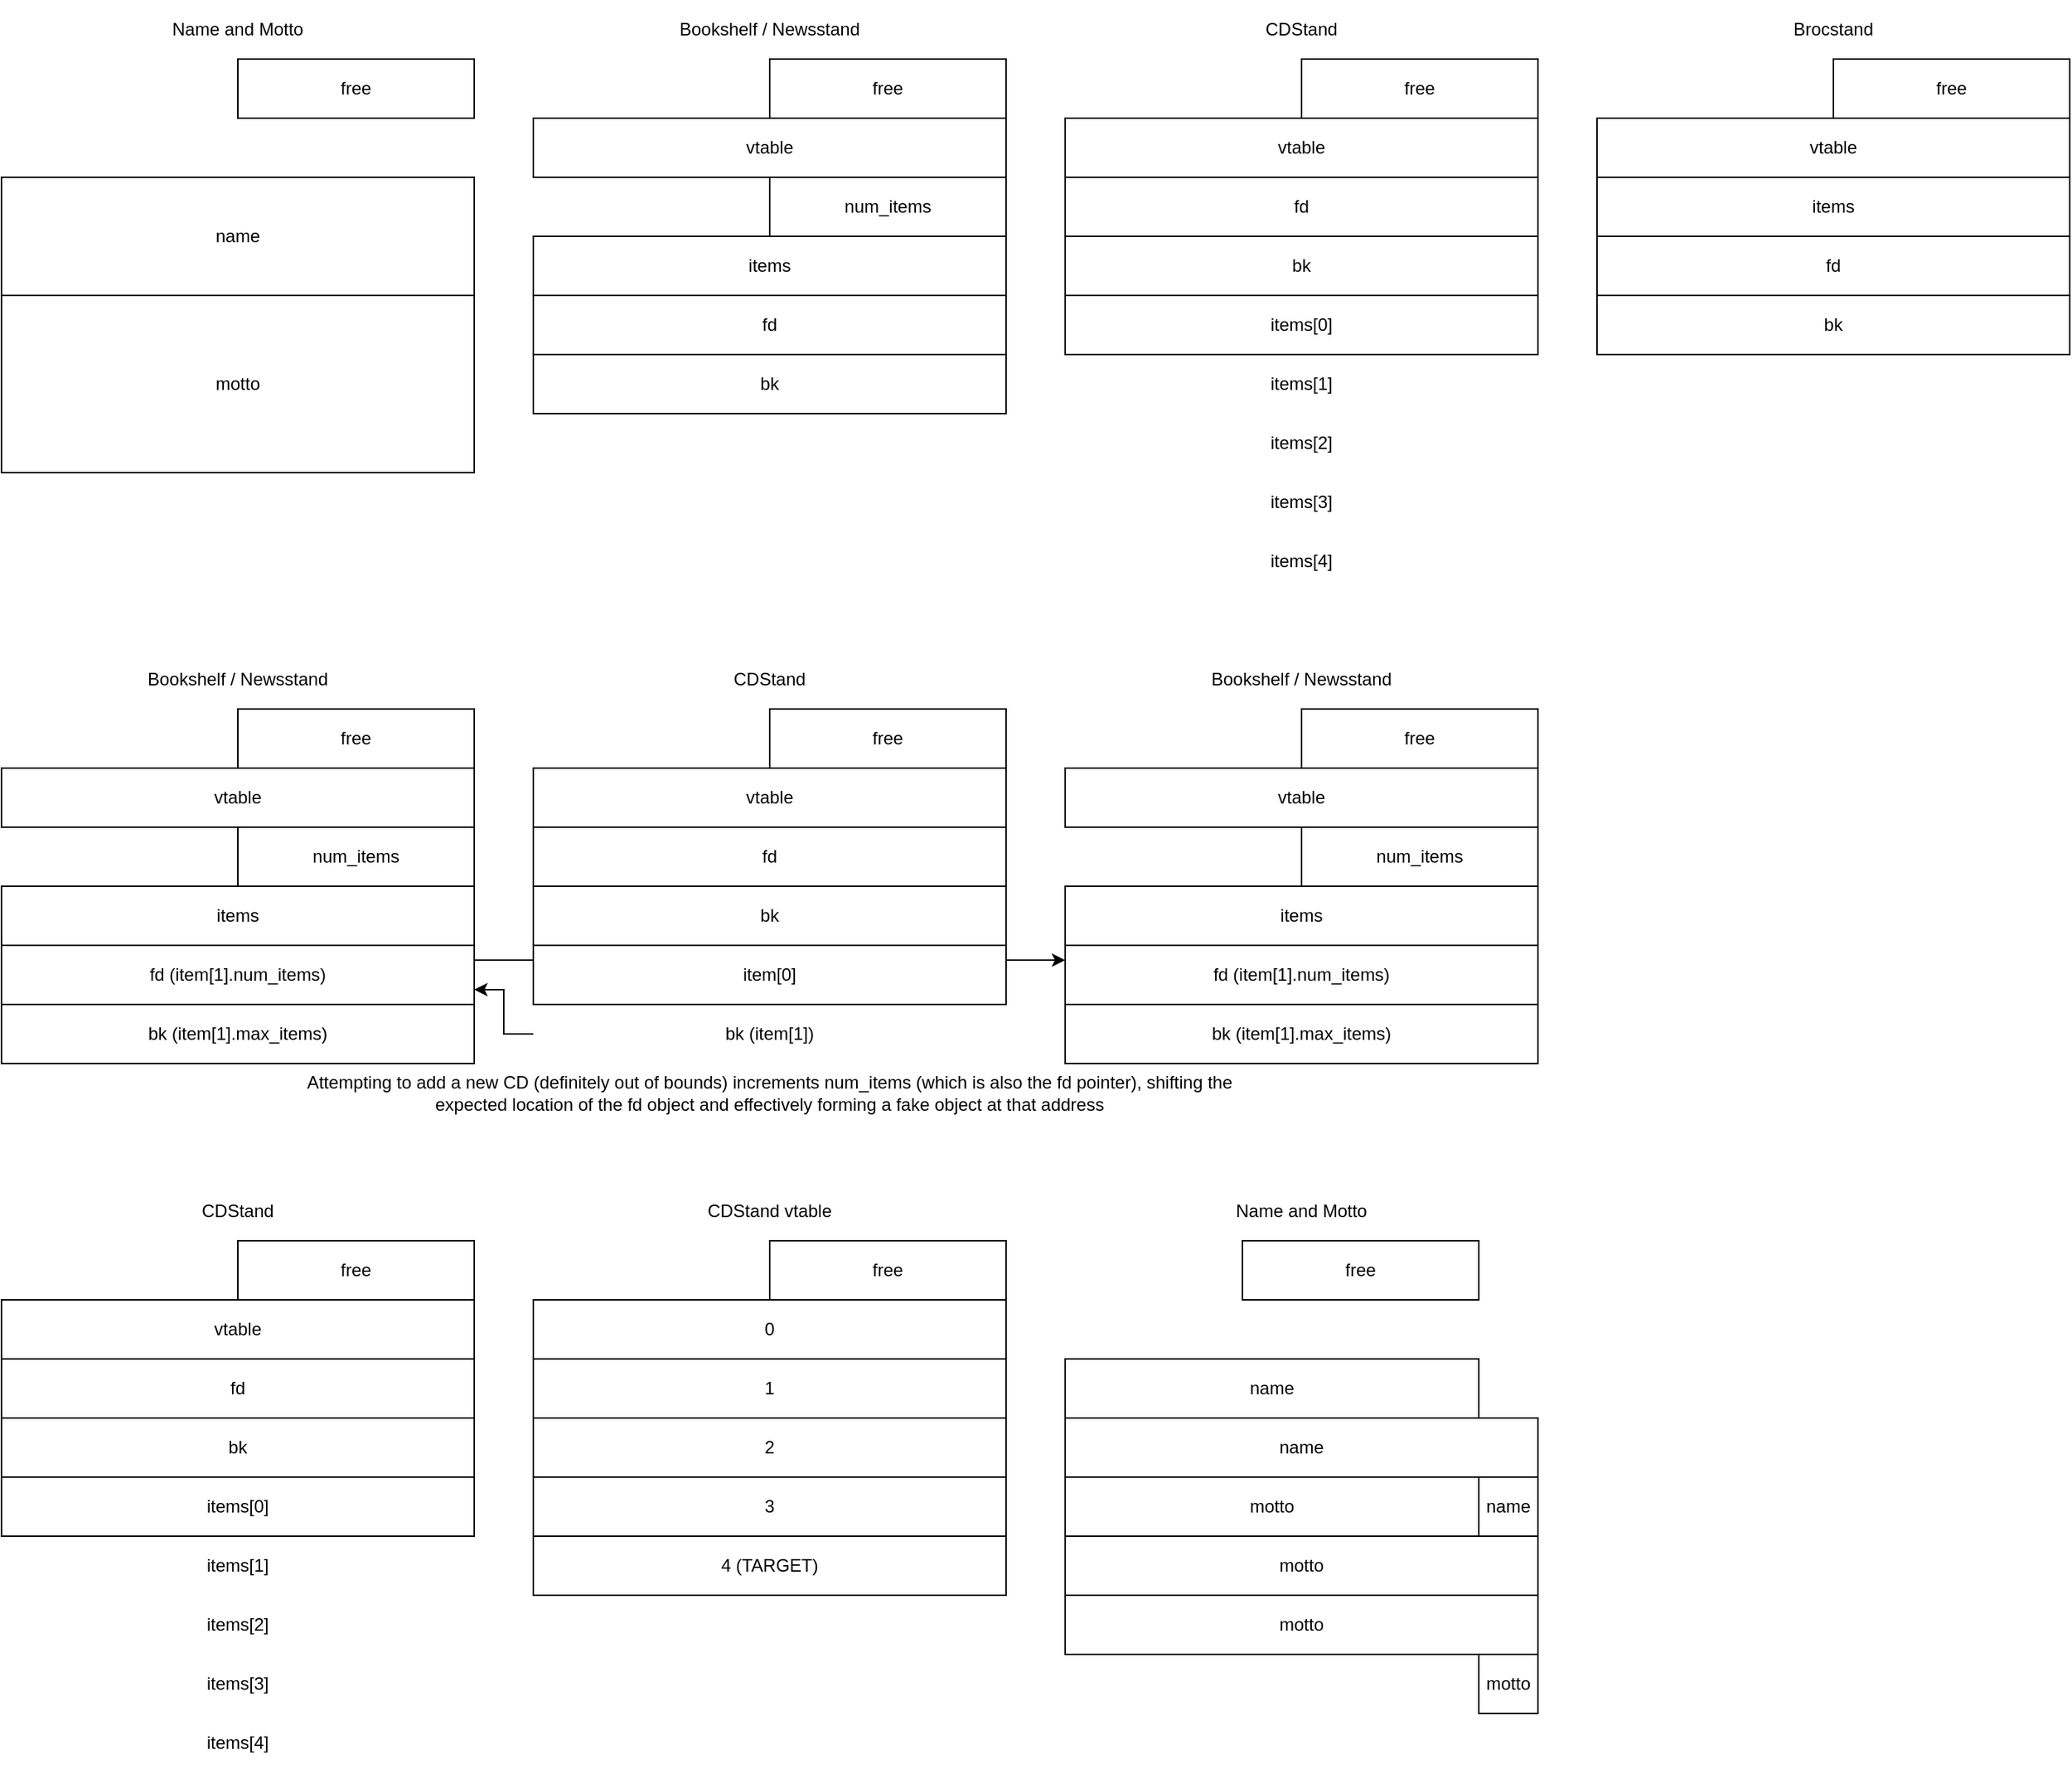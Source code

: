 <mxfile version="21.6.8" type="device">
  <diagram name="Page-1" id="l4pIPHC_lrgJgOoQVd0E">
    <mxGraphModel dx="2607" dy="1607" grid="1" gridSize="10" guides="1" tooltips="1" connect="1" arrows="1" fold="1" page="1" pageScale="1" pageWidth="850" pageHeight="1100" math="0" shadow="0">
      <root>
        <mxCell id="0" />
        <mxCell id="1" parent="0" />
        <mxCell id="D36cLCX15FWo5JuToIrh-49" value="" style="group" vertex="1" connectable="0" parent="1">
          <mxGeometry width="320" height="320" as="geometry" />
        </mxCell>
        <mxCell id="D36cLCX15FWo5JuToIrh-33" value="free" style="rounded=0;whiteSpace=wrap;html=1;" vertex="1" parent="D36cLCX15FWo5JuToIrh-49">
          <mxGeometry x="160" y="40" width="160" height="40" as="geometry" />
        </mxCell>
        <mxCell id="D36cLCX15FWo5JuToIrh-34" value="Name and Motto" style="text;html=1;strokeColor=none;fillColor=none;align=center;verticalAlign=middle;whiteSpace=wrap;rounded=0;" vertex="1" parent="D36cLCX15FWo5JuToIrh-49">
          <mxGeometry width="320" height="40" as="geometry" />
        </mxCell>
        <mxCell id="D36cLCX15FWo5JuToIrh-37" value="name" style="rounded=0;whiteSpace=wrap;html=1;" vertex="1" parent="D36cLCX15FWo5JuToIrh-49">
          <mxGeometry y="120" width="320" height="80" as="geometry" />
        </mxCell>
        <mxCell id="D36cLCX15FWo5JuToIrh-38" value="motto" style="rounded=0;whiteSpace=wrap;html=1;" vertex="1" parent="D36cLCX15FWo5JuToIrh-49">
          <mxGeometry y="200" width="320" height="120" as="geometry" />
        </mxCell>
        <mxCell id="D36cLCX15FWo5JuToIrh-50" value="" style="group" vertex="1" connectable="0" parent="1">
          <mxGeometry x="360" width="320" height="280" as="geometry" />
        </mxCell>
        <mxCell id="D36cLCX15FWo5JuToIrh-26" value="free" style="rounded=0;whiteSpace=wrap;html=1;" vertex="1" parent="D36cLCX15FWo5JuToIrh-50">
          <mxGeometry x="160" y="40" width="160" height="40" as="geometry" />
        </mxCell>
        <mxCell id="D36cLCX15FWo5JuToIrh-27" value="Bookshelf / Newsstand" style="text;html=1;strokeColor=none;fillColor=none;align=center;verticalAlign=middle;whiteSpace=wrap;rounded=0;" vertex="1" parent="D36cLCX15FWo5JuToIrh-50">
          <mxGeometry width="320" height="40" as="geometry" />
        </mxCell>
        <mxCell id="D36cLCX15FWo5JuToIrh-28" value="vtable" style="rounded=0;whiteSpace=wrap;html=1;" vertex="1" parent="D36cLCX15FWo5JuToIrh-50">
          <mxGeometry y="80" width="320" height="40" as="geometry" />
        </mxCell>
        <mxCell id="D36cLCX15FWo5JuToIrh-29" value="items" style="rounded=0;whiteSpace=wrap;html=1;" vertex="1" parent="D36cLCX15FWo5JuToIrh-50">
          <mxGeometry y="160" width="320" height="40" as="geometry" />
        </mxCell>
        <mxCell id="D36cLCX15FWo5JuToIrh-30" value="fd" style="rounded=0;whiteSpace=wrap;html=1;" vertex="1" parent="D36cLCX15FWo5JuToIrh-50">
          <mxGeometry y="200" width="320" height="40" as="geometry" />
        </mxCell>
        <mxCell id="D36cLCX15FWo5JuToIrh-31" value="bk" style="rounded=0;whiteSpace=wrap;html=1;" vertex="1" parent="D36cLCX15FWo5JuToIrh-50">
          <mxGeometry y="240" width="320" height="40" as="geometry" />
        </mxCell>
        <mxCell id="D36cLCX15FWo5JuToIrh-32" value="num_items" style="rounded=0;whiteSpace=wrap;html=1;" vertex="1" parent="D36cLCX15FWo5JuToIrh-50">
          <mxGeometry x="160" y="120" width="160" height="40" as="geometry" />
        </mxCell>
        <mxCell id="D36cLCX15FWo5JuToIrh-51" value="" style="group" vertex="1" connectable="0" parent="1">
          <mxGeometry x="720" width="320" height="400" as="geometry" />
        </mxCell>
        <mxCell id="D36cLCX15FWo5JuToIrh-2" value="free" style="rounded=0;whiteSpace=wrap;html=1;" vertex="1" parent="D36cLCX15FWo5JuToIrh-51">
          <mxGeometry x="160" y="40" width="160" height="40" as="geometry" />
        </mxCell>
        <mxCell id="D36cLCX15FWo5JuToIrh-3" value="CDStand" style="text;html=1;strokeColor=none;fillColor=none;align=center;verticalAlign=middle;whiteSpace=wrap;rounded=0;" vertex="1" parent="D36cLCX15FWo5JuToIrh-51">
          <mxGeometry width="320" height="40" as="geometry" />
        </mxCell>
        <mxCell id="D36cLCX15FWo5JuToIrh-4" value="vtable" style="rounded=0;whiteSpace=wrap;html=1;" vertex="1" parent="D36cLCX15FWo5JuToIrh-51">
          <mxGeometry y="80" width="320" height="40" as="geometry" />
        </mxCell>
        <mxCell id="D36cLCX15FWo5JuToIrh-5" value="fd" style="rounded=0;whiteSpace=wrap;html=1;" vertex="1" parent="D36cLCX15FWo5JuToIrh-51">
          <mxGeometry y="120" width="320" height="40" as="geometry" />
        </mxCell>
        <mxCell id="D36cLCX15FWo5JuToIrh-6" value="bk" style="rounded=0;whiteSpace=wrap;html=1;" vertex="1" parent="D36cLCX15FWo5JuToIrh-51">
          <mxGeometry y="160" width="320" height="40" as="geometry" />
        </mxCell>
        <mxCell id="D36cLCX15FWo5JuToIrh-7" value="items[0]" style="rounded=0;whiteSpace=wrap;html=1;" vertex="1" parent="D36cLCX15FWo5JuToIrh-51">
          <mxGeometry y="200" width="320" height="40" as="geometry" />
        </mxCell>
        <mxCell id="D36cLCX15FWo5JuToIrh-9" value="items[1]" style="text;html=1;strokeColor=none;fillColor=none;align=center;verticalAlign=middle;whiteSpace=wrap;rounded=0;" vertex="1" parent="D36cLCX15FWo5JuToIrh-51">
          <mxGeometry y="240" width="320" height="40" as="geometry" />
        </mxCell>
        <mxCell id="D36cLCX15FWo5JuToIrh-10" value="items[2]" style="text;html=1;strokeColor=none;fillColor=none;align=center;verticalAlign=middle;whiteSpace=wrap;rounded=0;" vertex="1" parent="D36cLCX15FWo5JuToIrh-51">
          <mxGeometry y="280" width="320" height="40" as="geometry" />
        </mxCell>
        <mxCell id="D36cLCX15FWo5JuToIrh-11" value="items[3]" style="text;html=1;strokeColor=none;fillColor=none;align=center;verticalAlign=middle;whiteSpace=wrap;rounded=0;" vertex="1" parent="D36cLCX15FWo5JuToIrh-51">
          <mxGeometry y="320" width="320" height="40" as="geometry" />
        </mxCell>
        <mxCell id="D36cLCX15FWo5JuToIrh-12" value="items[4]" style="text;html=1;strokeColor=none;fillColor=none;align=center;verticalAlign=middle;whiteSpace=wrap;rounded=0;" vertex="1" parent="D36cLCX15FWo5JuToIrh-51">
          <mxGeometry y="360" width="320" height="40" as="geometry" />
        </mxCell>
        <mxCell id="D36cLCX15FWo5JuToIrh-52" value="" style="group" vertex="1" connectable="0" parent="1">
          <mxGeometry x="1080" width="320" height="240" as="geometry" />
        </mxCell>
        <mxCell id="D36cLCX15FWo5JuToIrh-16" value="free" style="rounded=0;whiteSpace=wrap;html=1;" vertex="1" parent="D36cLCX15FWo5JuToIrh-52">
          <mxGeometry x="160" y="40" width="160" height="40" as="geometry" />
        </mxCell>
        <mxCell id="D36cLCX15FWo5JuToIrh-17" value="Brocstand" style="text;html=1;strokeColor=none;fillColor=none;align=center;verticalAlign=middle;whiteSpace=wrap;rounded=0;" vertex="1" parent="D36cLCX15FWo5JuToIrh-52">
          <mxGeometry width="320" height="40" as="geometry" />
        </mxCell>
        <mxCell id="D36cLCX15FWo5JuToIrh-18" value="vtable" style="rounded=0;whiteSpace=wrap;html=1;" vertex="1" parent="D36cLCX15FWo5JuToIrh-52">
          <mxGeometry y="80" width="320" height="40" as="geometry" />
        </mxCell>
        <mxCell id="D36cLCX15FWo5JuToIrh-19" value="items" style="rounded=0;whiteSpace=wrap;html=1;" vertex="1" parent="D36cLCX15FWo5JuToIrh-52">
          <mxGeometry y="120" width="320" height="40" as="geometry" />
        </mxCell>
        <mxCell id="D36cLCX15FWo5JuToIrh-20" value="fd" style="rounded=0;whiteSpace=wrap;html=1;" vertex="1" parent="D36cLCX15FWo5JuToIrh-52">
          <mxGeometry y="160" width="320" height="40" as="geometry" />
        </mxCell>
        <mxCell id="D36cLCX15FWo5JuToIrh-21" value="bk" style="rounded=0;whiteSpace=wrap;html=1;" vertex="1" parent="D36cLCX15FWo5JuToIrh-52">
          <mxGeometry y="200" width="320" height="40" as="geometry" />
        </mxCell>
        <mxCell id="D36cLCX15FWo5JuToIrh-103" value="" style="group" vertex="1" connectable="0" parent="1">
          <mxGeometry y="440" width="1040" height="320" as="geometry" />
        </mxCell>
        <mxCell id="D36cLCX15FWo5JuToIrh-93" value="" style="endArrow=classic;html=1;rounded=0;exitX=1;exitY=0.25;exitDx=0;exitDy=0;" edge="1" parent="D36cLCX15FWo5JuToIrh-103" source="D36cLCX15FWo5JuToIrh-59">
          <mxGeometry width="50" height="50" relative="1" as="geometry">
            <mxPoint x="710" y="230" as="sourcePoint" />
            <mxPoint x="720" y="210" as="targetPoint" />
          </mxGeometry>
        </mxCell>
        <mxCell id="D36cLCX15FWo5JuToIrh-54" value="" style="group" vertex="1" connectable="0" parent="D36cLCX15FWo5JuToIrh-103">
          <mxGeometry width="320" height="280" as="geometry" />
        </mxCell>
        <mxCell id="D36cLCX15FWo5JuToIrh-55" value="free" style="rounded=0;whiteSpace=wrap;html=1;" vertex="1" parent="D36cLCX15FWo5JuToIrh-54">
          <mxGeometry x="160" y="40" width="160" height="40" as="geometry" />
        </mxCell>
        <mxCell id="D36cLCX15FWo5JuToIrh-56" value="Bookshelf / Newsstand" style="text;html=1;strokeColor=none;fillColor=none;align=center;verticalAlign=middle;whiteSpace=wrap;rounded=0;" vertex="1" parent="D36cLCX15FWo5JuToIrh-54">
          <mxGeometry width="320" height="40" as="geometry" />
        </mxCell>
        <mxCell id="D36cLCX15FWo5JuToIrh-57" value="vtable" style="rounded=0;whiteSpace=wrap;html=1;" vertex="1" parent="D36cLCX15FWo5JuToIrh-54">
          <mxGeometry y="80" width="320" height="40" as="geometry" />
        </mxCell>
        <mxCell id="D36cLCX15FWo5JuToIrh-58" value="items" style="rounded=0;whiteSpace=wrap;html=1;" vertex="1" parent="D36cLCX15FWo5JuToIrh-54">
          <mxGeometry y="160" width="320" height="40" as="geometry" />
        </mxCell>
        <mxCell id="D36cLCX15FWo5JuToIrh-59" value="fd (item[1].num_items)" style="rounded=0;whiteSpace=wrap;html=1;" vertex="1" parent="D36cLCX15FWo5JuToIrh-54">
          <mxGeometry y="200" width="320" height="40" as="geometry" />
        </mxCell>
        <mxCell id="D36cLCX15FWo5JuToIrh-60" value="bk (item[1].max_items)" style="rounded=0;whiteSpace=wrap;html=1;" vertex="1" parent="D36cLCX15FWo5JuToIrh-54">
          <mxGeometry y="240" width="320" height="40" as="geometry" />
        </mxCell>
        <mxCell id="D36cLCX15FWo5JuToIrh-61" value="num_items" style="rounded=0;whiteSpace=wrap;html=1;" vertex="1" parent="D36cLCX15FWo5JuToIrh-54">
          <mxGeometry x="160" y="120" width="160" height="40" as="geometry" />
        </mxCell>
        <mxCell id="D36cLCX15FWo5JuToIrh-91" value="" style="endArrow=classic;html=1;rounded=0;exitX=0;exitY=0.5;exitDx=0;exitDy=0;entryX=1;entryY=0.75;entryDx=0;entryDy=0;" edge="1" parent="D36cLCX15FWo5JuToIrh-103" source="D36cLCX15FWo5JuToIrh-89" target="D36cLCX15FWo5JuToIrh-59">
          <mxGeometry width="50" height="50" relative="1" as="geometry">
            <mxPoint x="410" y="190" as="sourcePoint" />
            <mxPoint x="460" y="140" as="targetPoint" />
            <Array as="points">
              <mxPoint x="340" y="260" />
              <mxPoint x="340" y="230" />
            </Array>
          </mxGeometry>
        </mxCell>
        <mxCell id="D36cLCX15FWo5JuToIrh-92" value="" style="group" vertex="1" connectable="0" parent="D36cLCX15FWo5JuToIrh-103">
          <mxGeometry x="360" width="320" height="280" as="geometry" />
        </mxCell>
        <mxCell id="D36cLCX15FWo5JuToIrh-82" value="free" style="rounded=0;whiteSpace=wrap;html=1;" vertex="1" parent="D36cLCX15FWo5JuToIrh-92">
          <mxGeometry x="160" y="40" width="160" height="40" as="geometry" />
        </mxCell>
        <mxCell id="D36cLCX15FWo5JuToIrh-83" value="CDStand" style="text;html=1;strokeColor=none;fillColor=none;align=center;verticalAlign=middle;whiteSpace=wrap;rounded=0;" vertex="1" parent="D36cLCX15FWo5JuToIrh-92">
          <mxGeometry width="320" height="40" as="geometry" />
        </mxCell>
        <mxCell id="D36cLCX15FWo5JuToIrh-84" value="vtable" style="rounded=0;whiteSpace=wrap;html=1;container=0;" vertex="1" parent="D36cLCX15FWo5JuToIrh-92">
          <mxGeometry y="80" width="320" height="40" as="geometry" />
        </mxCell>
        <mxCell id="D36cLCX15FWo5JuToIrh-85" value="bk" style="rounded=0;whiteSpace=wrap;html=1;" vertex="1" parent="D36cLCX15FWo5JuToIrh-92">
          <mxGeometry y="160" width="320" height="40" as="geometry" />
        </mxCell>
        <mxCell id="D36cLCX15FWo5JuToIrh-86" value="item[0]" style="rounded=0;whiteSpace=wrap;html=1;" vertex="1" parent="D36cLCX15FWo5JuToIrh-92">
          <mxGeometry y="200" width="320" height="40" as="geometry" />
        </mxCell>
        <mxCell id="D36cLCX15FWo5JuToIrh-89" value="bk (item[1])" style="text;html=1;strokeColor=none;fillColor=none;align=center;verticalAlign=middle;whiteSpace=wrap;rounded=0;" vertex="1" parent="D36cLCX15FWo5JuToIrh-92">
          <mxGeometry y="240" width="320" height="40" as="geometry" />
        </mxCell>
        <mxCell id="D36cLCX15FWo5JuToIrh-90" value="fd" style="rounded=0;whiteSpace=wrap;html=1;container=0;" vertex="1" parent="D36cLCX15FWo5JuToIrh-92">
          <mxGeometry y="120" width="320" height="40" as="geometry" />
        </mxCell>
        <mxCell id="D36cLCX15FWo5JuToIrh-94" value="" style="group" vertex="1" connectable="0" parent="D36cLCX15FWo5JuToIrh-103">
          <mxGeometry x="720" width="320" height="280" as="geometry" />
        </mxCell>
        <mxCell id="D36cLCX15FWo5JuToIrh-95" value="free" style="rounded=0;whiteSpace=wrap;html=1;" vertex="1" parent="D36cLCX15FWo5JuToIrh-94">
          <mxGeometry x="160" y="40" width="160" height="40" as="geometry" />
        </mxCell>
        <mxCell id="D36cLCX15FWo5JuToIrh-96" value="Bookshelf / Newsstand" style="text;html=1;strokeColor=none;fillColor=none;align=center;verticalAlign=middle;whiteSpace=wrap;rounded=0;" vertex="1" parent="D36cLCX15FWo5JuToIrh-94">
          <mxGeometry width="320" height="40" as="geometry" />
        </mxCell>
        <mxCell id="D36cLCX15FWo5JuToIrh-97" value="vtable" style="rounded=0;whiteSpace=wrap;html=1;" vertex="1" parent="D36cLCX15FWo5JuToIrh-94">
          <mxGeometry y="80" width="320" height="40" as="geometry" />
        </mxCell>
        <mxCell id="D36cLCX15FWo5JuToIrh-98" value="items" style="rounded=0;whiteSpace=wrap;html=1;" vertex="1" parent="D36cLCX15FWo5JuToIrh-94">
          <mxGeometry y="160" width="320" height="40" as="geometry" />
        </mxCell>
        <mxCell id="D36cLCX15FWo5JuToIrh-99" value="fd (item[1].num_items)" style="rounded=0;whiteSpace=wrap;html=1;" vertex="1" parent="D36cLCX15FWo5JuToIrh-94">
          <mxGeometry y="200" width="320" height="40" as="geometry" />
        </mxCell>
        <mxCell id="D36cLCX15FWo5JuToIrh-100" value="bk (item[1].max_items)" style="rounded=0;whiteSpace=wrap;html=1;" vertex="1" parent="D36cLCX15FWo5JuToIrh-94">
          <mxGeometry y="240" width="320" height="40" as="geometry" />
        </mxCell>
        <mxCell id="D36cLCX15FWo5JuToIrh-101" value="num_items" style="rounded=0;whiteSpace=wrap;html=1;" vertex="1" parent="D36cLCX15FWo5JuToIrh-94">
          <mxGeometry x="160" y="120" width="160" height="40" as="geometry" />
        </mxCell>
        <mxCell id="D36cLCX15FWo5JuToIrh-102" value="Attempting to add a new CD (definitely out of bounds) increments num_items (which is also the fd pointer), shifting the expected location of the fd object and effectively forming a fake object at that address" style="text;html=1;strokeColor=none;fillColor=none;align=center;verticalAlign=middle;whiteSpace=wrap;rounded=0;" vertex="1" parent="D36cLCX15FWo5JuToIrh-103">
          <mxGeometry x="200" y="280" width="640" height="40" as="geometry" />
        </mxCell>
        <mxCell id="D36cLCX15FWo5JuToIrh-104" value="" style="group" vertex="1" connectable="0" parent="1">
          <mxGeometry y="800" width="320" height="400" as="geometry" />
        </mxCell>
        <mxCell id="D36cLCX15FWo5JuToIrh-105" value="free" style="rounded=0;whiteSpace=wrap;html=1;" vertex="1" parent="D36cLCX15FWo5JuToIrh-104">
          <mxGeometry x="160" y="40" width="160" height="40" as="geometry" />
        </mxCell>
        <mxCell id="D36cLCX15FWo5JuToIrh-106" value="CDStand" style="text;html=1;strokeColor=none;fillColor=none;align=center;verticalAlign=middle;whiteSpace=wrap;rounded=0;" vertex="1" parent="D36cLCX15FWo5JuToIrh-104">
          <mxGeometry width="320" height="40" as="geometry" />
        </mxCell>
        <mxCell id="D36cLCX15FWo5JuToIrh-107" value="vtable" style="rounded=0;whiteSpace=wrap;html=1;" vertex="1" parent="D36cLCX15FWo5JuToIrh-104">
          <mxGeometry y="80" width="320" height="40" as="geometry" />
        </mxCell>
        <mxCell id="D36cLCX15FWo5JuToIrh-108" value="fd" style="rounded=0;whiteSpace=wrap;html=1;" vertex="1" parent="D36cLCX15FWo5JuToIrh-104">
          <mxGeometry y="120" width="320" height="40" as="geometry" />
        </mxCell>
        <mxCell id="D36cLCX15FWo5JuToIrh-109" value="bk" style="rounded=0;whiteSpace=wrap;html=1;" vertex="1" parent="D36cLCX15FWo5JuToIrh-104">
          <mxGeometry y="160" width="320" height="40" as="geometry" />
        </mxCell>
        <mxCell id="D36cLCX15FWo5JuToIrh-110" value="items[0]" style="rounded=0;whiteSpace=wrap;html=1;" vertex="1" parent="D36cLCX15FWo5JuToIrh-104">
          <mxGeometry y="200" width="320" height="40" as="geometry" />
        </mxCell>
        <mxCell id="D36cLCX15FWo5JuToIrh-111" value="items[1]" style="text;html=1;strokeColor=none;fillColor=none;align=center;verticalAlign=middle;whiteSpace=wrap;rounded=0;" vertex="1" parent="D36cLCX15FWo5JuToIrh-104">
          <mxGeometry y="240" width="320" height="40" as="geometry" />
        </mxCell>
        <mxCell id="D36cLCX15FWo5JuToIrh-112" value="items[2]" style="text;html=1;strokeColor=none;fillColor=none;align=center;verticalAlign=middle;whiteSpace=wrap;rounded=0;" vertex="1" parent="D36cLCX15FWo5JuToIrh-104">
          <mxGeometry y="280" width="320" height="40" as="geometry" />
        </mxCell>
        <mxCell id="D36cLCX15FWo5JuToIrh-113" value="items[3]" style="text;html=1;strokeColor=none;fillColor=none;align=center;verticalAlign=middle;whiteSpace=wrap;rounded=0;" vertex="1" parent="D36cLCX15FWo5JuToIrh-104">
          <mxGeometry y="320" width="320" height="40" as="geometry" />
        </mxCell>
        <mxCell id="D36cLCX15FWo5JuToIrh-114" value="items[4]" style="text;html=1;strokeColor=none;fillColor=none;align=center;verticalAlign=middle;whiteSpace=wrap;rounded=0;" vertex="1" parent="D36cLCX15FWo5JuToIrh-104">
          <mxGeometry y="360" width="320" height="40" as="geometry" />
        </mxCell>
        <mxCell id="D36cLCX15FWo5JuToIrh-127" value="" style="group" vertex="1" connectable="0" parent="1">
          <mxGeometry x="360" y="800" width="320" height="280" as="geometry" />
        </mxCell>
        <mxCell id="D36cLCX15FWo5JuToIrh-115" value="0" style="rounded=0;whiteSpace=wrap;html=1;" vertex="1" parent="D36cLCX15FWo5JuToIrh-127">
          <mxGeometry y="80" width="320" height="40" as="geometry" />
        </mxCell>
        <mxCell id="D36cLCX15FWo5JuToIrh-116" value="CDStand vtable" style="text;html=1;strokeColor=none;fillColor=none;align=center;verticalAlign=middle;whiteSpace=wrap;rounded=0;" vertex="1" parent="D36cLCX15FWo5JuToIrh-127">
          <mxGeometry width="320" height="40" as="geometry" />
        </mxCell>
        <mxCell id="D36cLCX15FWo5JuToIrh-117" value="1" style="rounded=0;whiteSpace=wrap;html=1;" vertex="1" parent="D36cLCX15FWo5JuToIrh-127">
          <mxGeometry y="120" width="320" height="40" as="geometry" />
        </mxCell>
        <mxCell id="D36cLCX15FWo5JuToIrh-118" value="2" style="rounded=0;whiteSpace=wrap;html=1;" vertex="1" parent="D36cLCX15FWo5JuToIrh-127">
          <mxGeometry y="160" width="320" height="40" as="geometry" />
        </mxCell>
        <mxCell id="D36cLCX15FWo5JuToIrh-119" value="3" style="rounded=0;whiteSpace=wrap;html=1;" vertex="1" parent="D36cLCX15FWo5JuToIrh-127">
          <mxGeometry y="200" width="320" height="40" as="geometry" />
        </mxCell>
        <mxCell id="D36cLCX15FWo5JuToIrh-120" value="4 (TARGET)" style="rounded=0;whiteSpace=wrap;html=1;" vertex="1" parent="D36cLCX15FWo5JuToIrh-127">
          <mxGeometry y="240" width="320" height="40" as="geometry" />
        </mxCell>
        <mxCell id="D36cLCX15FWo5JuToIrh-126" value="free" style="rounded=0;whiteSpace=wrap;html=1;" vertex="1" parent="D36cLCX15FWo5JuToIrh-127">
          <mxGeometry x="160" y="40" width="160" height="40" as="geometry" />
        </mxCell>
        <mxCell id="D36cLCX15FWo5JuToIrh-134" value="" style="group" vertex="1" connectable="0" parent="1">
          <mxGeometry x="720" y="800" width="320" height="360" as="geometry" />
        </mxCell>
        <mxCell id="D36cLCX15FWo5JuToIrh-122" value="free" style="rounded=0;whiteSpace=wrap;html=1;" vertex="1" parent="D36cLCX15FWo5JuToIrh-134">
          <mxGeometry x="120" y="40" width="160" height="40" as="geometry" />
        </mxCell>
        <mxCell id="D36cLCX15FWo5JuToIrh-123" value="Name and Motto" style="text;html=1;strokeColor=none;fillColor=none;align=center;verticalAlign=middle;whiteSpace=wrap;rounded=0;" vertex="1" parent="D36cLCX15FWo5JuToIrh-134">
          <mxGeometry width="320" height="40" as="geometry" />
        </mxCell>
        <mxCell id="D36cLCX15FWo5JuToIrh-124" value="name" style="rounded=0;whiteSpace=wrap;html=1;" vertex="1" parent="D36cLCX15FWo5JuToIrh-134">
          <mxGeometry y="160" width="320" height="40" as="geometry" />
        </mxCell>
        <mxCell id="D36cLCX15FWo5JuToIrh-125" value="motto" style="rounded=0;whiteSpace=wrap;html=1;" vertex="1" parent="D36cLCX15FWo5JuToIrh-134">
          <mxGeometry y="240" width="320" height="40" as="geometry" />
        </mxCell>
        <mxCell id="D36cLCX15FWo5JuToIrh-128" value="name" style="rounded=0;whiteSpace=wrap;html=1;" vertex="1" parent="D36cLCX15FWo5JuToIrh-134">
          <mxGeometry y="120" width="280" height="40" as="geometry" />
        </mxCell>
        <mxCell id="D36cLCX15FWo5JuToIrh-129" value="name" style="rounded=0;whiteSpace=wrap;html=1;" vertex="1" parent="D36cLCX15FWo5JuToIrh-134">
          <mxGeometry x="280" y="200" width="40" height="40" as="geometry" />
        </mxCell>
        <mxCell id="D36cLCX15FWo5JuToIrh-130" value="motto" style="rounded=0;whiteSpace=wrap;html=1;" vertex="1" parent="D36cLCX15FWo5JuToIrh-134">
          <mxGeometry x="280" y="320" width="40" height="40" as="geometry" />
        </mxCell>
        <mxCell id="D36cLCX15FWo5JuToIrh-131" value="motto" style="rounded=0;whiteSpace=wrap;html=1;" vertex="1" parent="D36cLCX15FWo5JuToIrh-134">
          <mxGeometry y="200" width="280" height="40" as="geometry" />
        </mxCell>
        <mxCell id="D36cLCX15FWo5JuToIrh-133" value="motto" style="rounded=0;whiteSpace=wrap;html=1;" vertex="1" parent="D36cLCX15FWo5JuToIrh-134">
          <mxGeometry y="280" width="320" height="40" as="geometry" />
        </mxCell>
      </root>
    </mxGraphModel>
  </diagram>
</mxfile>
